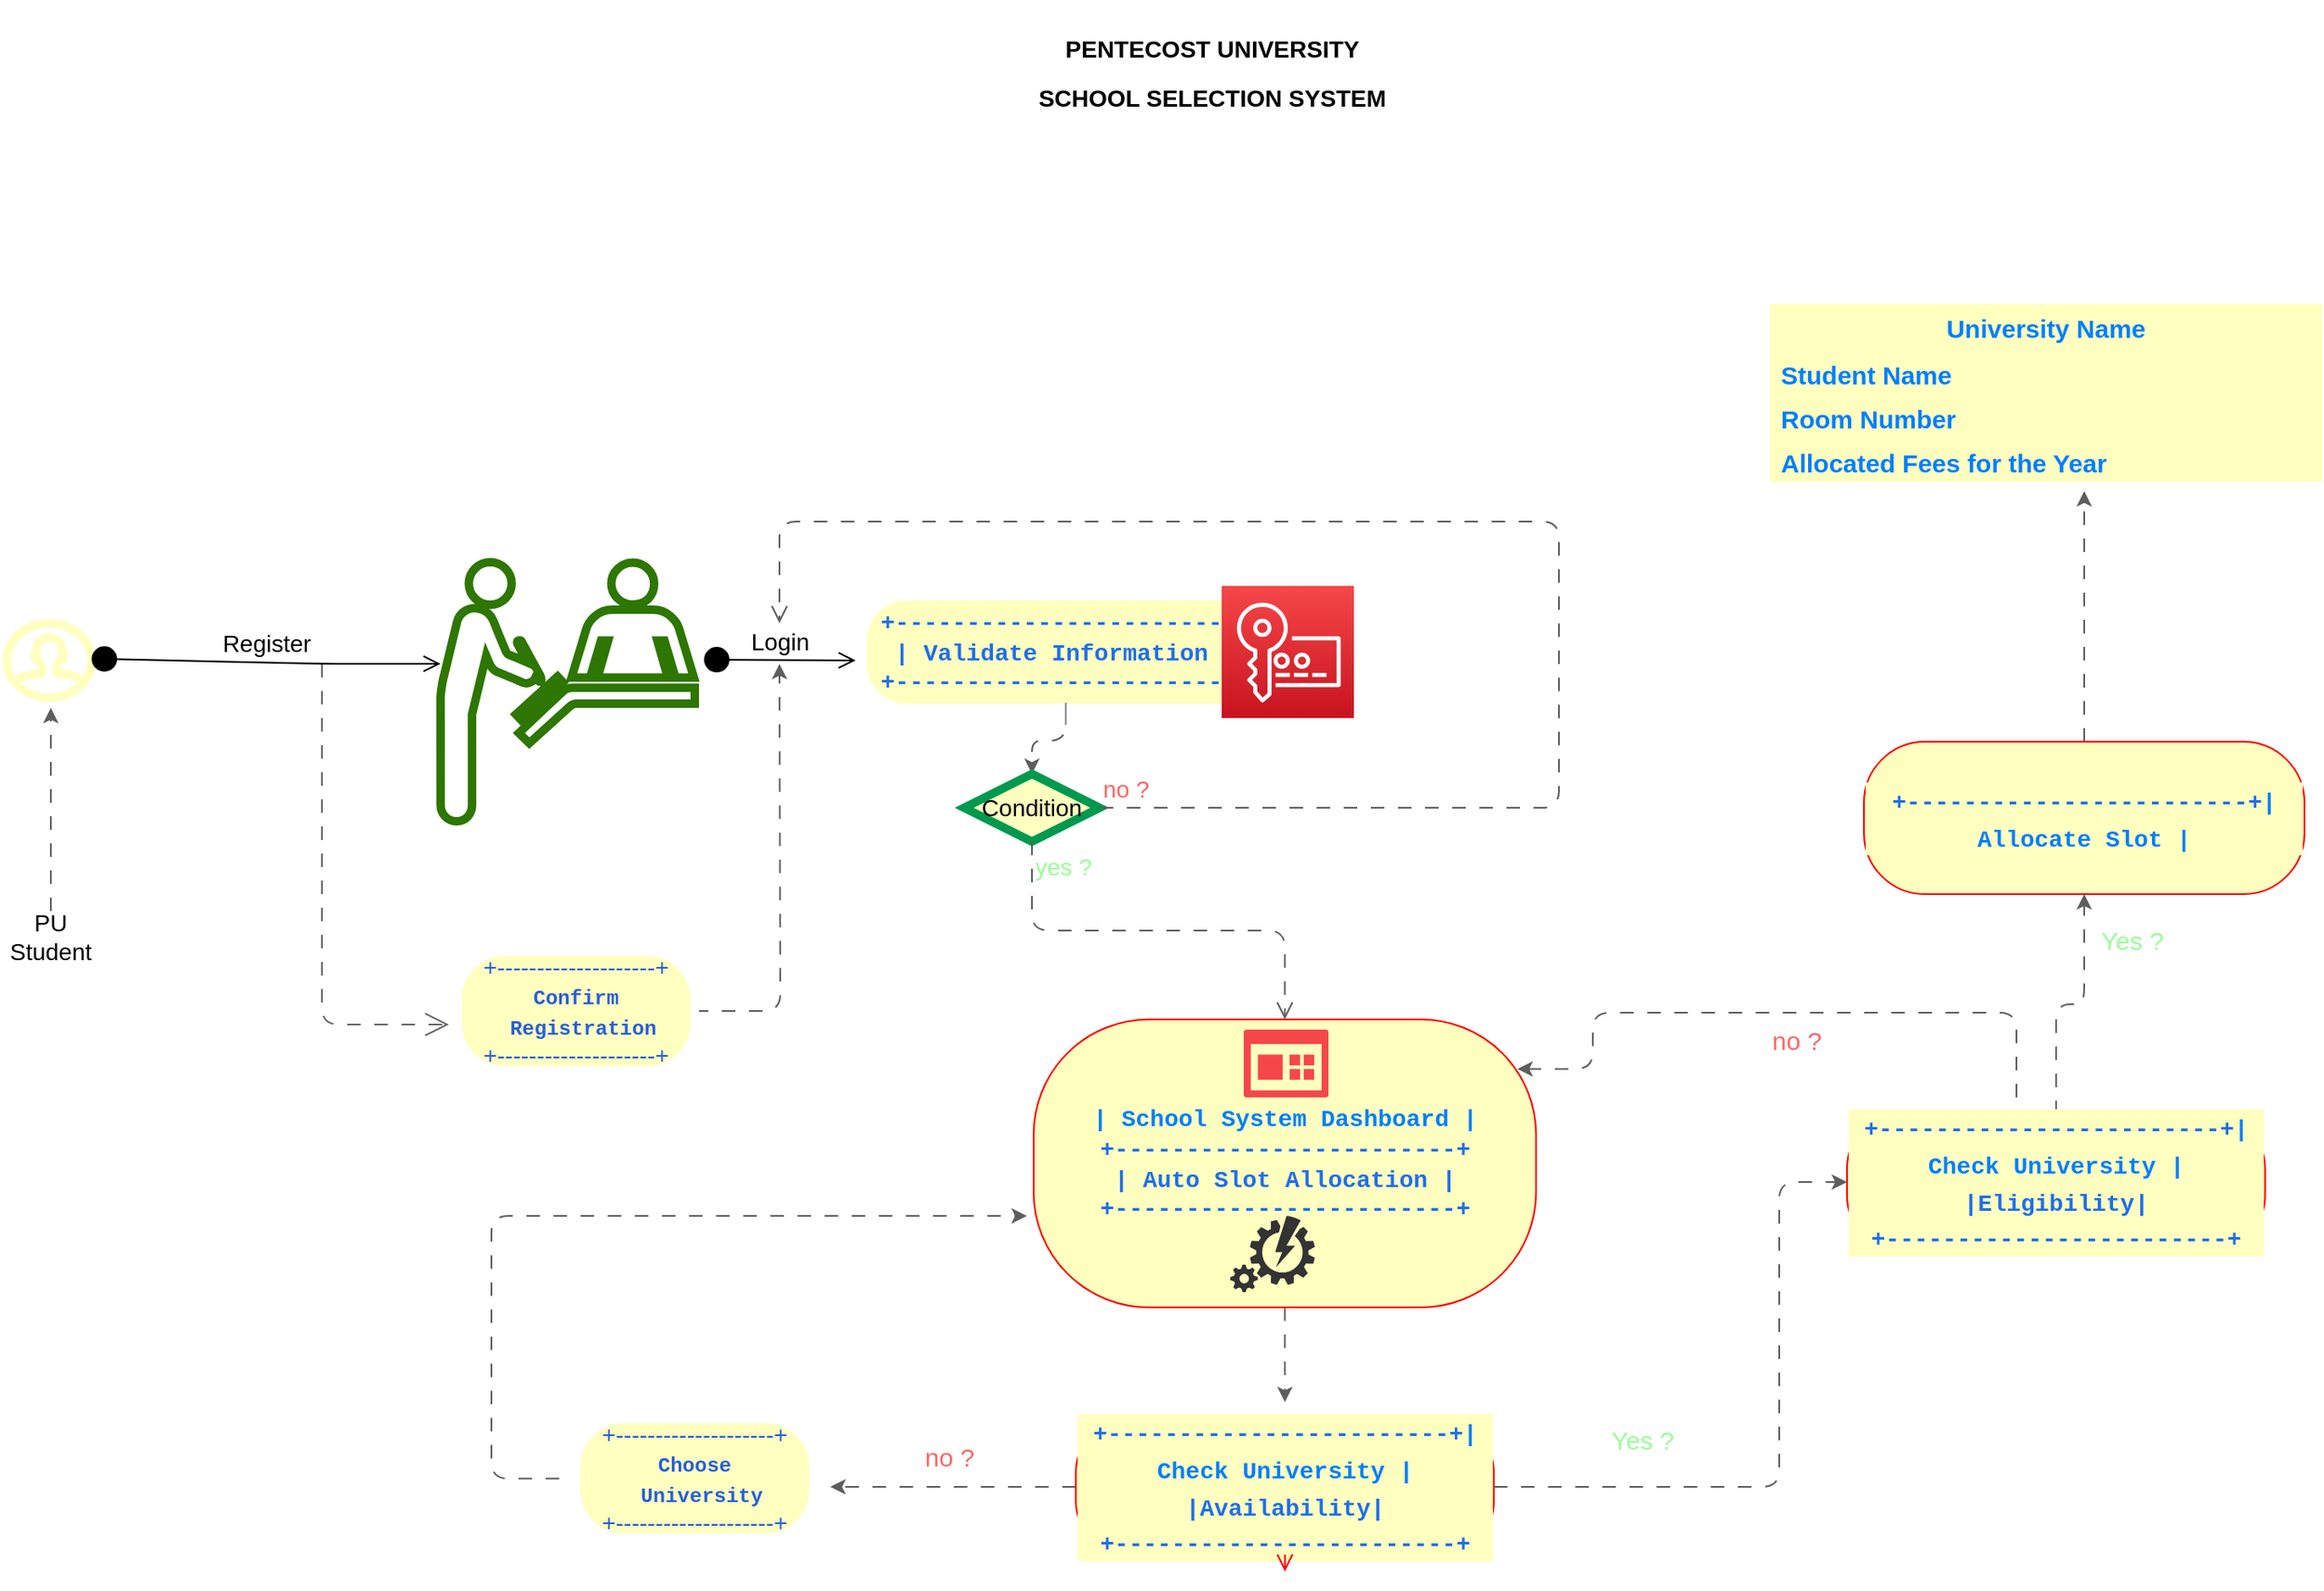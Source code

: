 <mxfile><diagram id="sklqcD0-BnL8TySdGc_m" name="Page-1"><mxGraphModel dx="1081" dy="733" grid="1" gridSize="10" guides="1" tooltips="1" connect="1" arrows="1" fold="1" page="1" pageScale="1" pageWidth="1920" pageHeight="1200" math="0" shadow="0"><root><mxCell id="0"/><mxCell id="1" parent="0"/><mxCell id="49" value="" style="endArrow=open;endFill=1;endSize=12;html=1;strokeColor=#666666;fontSize=12;fontColor=#275edd;dashed=1;dashPattern=8 8;entryX=-0.036;entryY=0.614;entryDx=0;entryDy=0;entryPerimeter=0;" parent="1" target="43" edge="1"><mxGeometry width="160" relative="1" as="geometry"><mxPoint x="435" y="412" as="sourcePoint"/><mxPoint x="435" y="582" as="targetPoint"/><Array as="points"><mxPoint x="435" y="532"/><mxPoint x="435" y="625"/></Array></mxGeometry></mxCell><mxCell id="2" value="" style="html=1;verticalLabelPosition=bottom;align=center;labelBackgroundColor=#ffffff;verticalAlign=top;strokeWidth=5;strokeColor=#FFFFC0;shadow=0;dashed=0;shape=mxgraph.ios7.icons.user;" parent="1" vertex="1"><mxGeometry x="249" y="388" width="50" height="44" as="geometry"/></mxCell><mxCell id="dS1X3YJwwDeshKh_qRhF-102" style="edgeStyle=orthogonalEdgeStyle;html=1;dashed=1;dashPattern=8 8;strokeColor=#5E5E5E;fontSize=15;fontColor=#FF6666;" parent="1" source="7" edge="1"><mxGeometry relative="1" as="geometry"><mxPoint x="275" y="438" as="targetPoint"/></mxGeometry></mxCell><mxCell id="7" value="PU Student&lt;br&gt;" style="text;html=1;strokeColor=none;fillColor=none;align=center;verticalAlign=middle;whiteSpace=wrap;rounded=0;strokeWidth=5;fontSize=14;" parent="1" vertex="1"><mxGeometry x="245" y="558" width="60" height="30" as="geometry"/></mxCell><mxCell id="8" value="" style="shape=mxgraph.signs.healthcare.registration;html=1;pointerEvents=1;fillColor=none;strokeColor=#2D7600;verticalLabelPosition=bottom;verticalAlign=top;align=center;strokeWidth=5;fontSize=14;fontColor=#ffffff;" parent="1" vertex="1"><mxGeometry x="505" y="352" width="150" height="153" as="geometry"/></mxCell><mxCell id="11" value="Register" style="html=1;verticalAlign=bottom;startArrow=circle;startFill=1;endArrow=open;startSize=6;endSize=8;fontSize=14;entryX=0;entryY=0.392;entryDx=0;entryDy=0;entryPerimeter=0;exitX=0.992;exitY=0.476;exitDx=0;exitDy=0;exitPerimeter=0;" parent="1" source="2" target="8" edge="1"><mxGeometry width="80" relative="1" as="geometry"><mxPoint x="368" y="412" as="sourcePoint"/><mxPoint x="448" y="412" as="targetPoint"/><Array as="points"><mxPoint x="435" y="412"/></Array></mxGeometry></mxCell><mxCell id="dS1X3YJwwDeshKh_qRhF-88" style="edgeStyle=orthogonalEdgeStyle;html=1;dashed=1;dashPattern=8 8;strokeColor=#5E5E5E;fontSize=15;fontColor=#FF6666;" parent="1" source="15" target="17" edge="1"><mxGeometry relative="1" as="geometry"/></mxCell><mxCell id="15" value="&lt;span style=&quot;box-sizing: border-box; color: rgb(31, 111, 235); font-weight: 700; font-family: SFMono-Regular, Menlo, Monaco, Consolas, &amp;quot;Liberation Mono&amp;quot;, &amp;quot;Courier New&amp;quot;, monospace; text-align: left;&quot; class=&quot;hljs-section&quot;&gt;&lt;br&gt;+------------------------+&lt;/span&gt;&lt;span style=&quot;color: rgb(201, 209, 217); font-family: SFMono-Regular, Menlo, Monaco, Consolas, &amp;quot;Liberation Mono&amp;quot;, &amp;quot;Courier New&amp;quot;, monospace; text-align: left; background-color: rgb(33, 34, 36);&quot;&gt;&lt;br&gt;&lt;/span&gt;&lt;span style=&quot;box-sizing: border-box; font-weight: 700; font-family: SFMono-Regular, Menlo, Monaco, Consolas, &amp;quot;Liberation Mono&amp;quot;, &amp;quot;Courier New&amp;quot;, monospace; text-align: left;&quot; class=&quot;hljs-section&quot;&gt;&lt;font color=&quot;#1f6feb&quot;&gt;|   Validate Information |&lt;br&gt;+------------------------+&lt;/font&gt;&lt;/span&gt;&lt;span style=&quot;color: rgb(201, 209, 217); font-family: SFMono-Regular, Menlo, Monaco, Consolas, &amp;quot;Liberation Mono&amp;quot;, &amp;quot;Courier New&amp;quot;, monospace; text-align: left; background-color: rgb(33, 34, 36);&quot;&gt;&lt;br&gt;&lt;/span&gt;&lt;span style=&quot;box-sizing: border-box; color: rgb(139, 148, 158); font-family: SFMono-Regular, Menlo, Monaco, Consolas, &amp;quot;Liberation Mono&amp;quot;, &amp;quot;Courier New&amp;quot;, monospace; text-align: left;&quot; class=&quot;hljs-code&quot;&gt;          |&lt;/span&gt;" style="rounded=1;whiteSpace=wrap;html=1;arcSize=40;fontColor=#000000;fillColor=#ffffc0;strokeColor=#FFFFFF;strokeWidth=5;fontSize=14;" parent="1" vertex="1"><mxGeometry x="754" y="372" width="240" height="66" as="geometry"/></mxCell><mxCell id="17" value="Condition" style="rhombus;whiteSpace=wrap;html=1;fillColor=#ffffc0;strokeColor=#00994D;strokeWidth=5;fontSize=14;" parent="1" vertex="1"><mxGeometry x="814" y="477" width="80" height="40" as="geometry"/></mxCell><mxCell id="18" value="&lt;font color=&quot;#ff6666&quot;&gt;no ?&lt;/font&gt;" style="edgeStyle=orthogonalEdgeStyle;html=1;align=left;verticalAlign=bottom;endArrow=open;endSize=8;strokeColor=#5E5E5E;fontSize=14;fillColor=#a20025;dashed=1;dashPattern=8 8;" parent="1" source="17" edge="1"><mxGeometry x="-1" relative="1" as="geometry"><mxPoint x="705" y="388" as="targetPoint"/><Array as="points"><mxPoint x="1165" y="497"/><mxPoint x="1165" y="328"/><mxPoint x="705" y="328"/></Array></mxGeometry></mxCell><mxCell id="19" value="&lt;font color=&quot;#99ff99&quot;&gt;yes ?&lt;br&gt;&lt;/font&gt;" style="edgeStyle=orthogonalEdgeStyle;html=1;align=left;verticalAlign=top;endArrow=open;endSize=8;strokeColor=#5E5E5E;fontSize=14;dashed=1;dashPattern=8 8;" parent="1" source="17" target="38" edge="1"><mxGeometry x="-1" relative="1" as="geometry"><mxPoint x="854" y="577" as="targetPoint"/></mxGeometry></mxCell><mxCell id="21" value="Login" style="html=1;verticalAlign=bottom;startArrow=circle;startFill=1;endArrow=open;startSize=6;endSize=8;fontSize=14;" parent="1" edge="1"><mxGeometry width="80" relative="1" as="geometry"><mxPoint x="660" y="409.5" as="sourcePoint"/><mxPoint x="750" y="410" as="targetPoint"/></mxGeometry></mxCell><mxCell id="22" value="&lt;span style=&quot;font-size: 14px;&quot;&gt;PENTECOST UNIVERSITY&lt;/span&gt;&lt;br style=&quot;font-size: 14px;&quot;&gt;&lt;span style=&quot;font-size: 14px;&quot;&gt;SCHOOL SELECTION SYSTEM&lt;/span&gt;" style="text;strokeColor=none;fillColor=none;html=1;fontSize=24;fontStyle=1;verticalAlign=middle;align=center;dashed=1;strokeWidth=5;" parent="1" vertex="1"><mxGeometry x="815" y="20" width="290" height="80" as="geometry"/></mxCell><mxCell id="dS1X3YJwwDeshKh_qRhF-64" style="edgeStyle=orthogonalEdgeStyle;html=1;dashed=1;dashPattern=8 8;strokeColor=#5E5E5E;fontSize=18;fontColor=#FFFFFF;" parent="1" source="38" edge="1"><mxGeometry relative="1" as="geometry"><mxPoint x="1003.294" y="848" as="targetPoint"/></mxGeometry></mxCell><mxCell id="38" value="&lt;span style=&quot;box-sizing: border-box; color: rgb(31, 111, 235); font-weight: 700; font-family: SFMono-Regular, Menlo, Monaco, Consolas, &amp;quot;Liberation Mono&amp;quot;, &amp;quot;Courier New&amp;quot;, monospace; text-align: left;&quot; class=&quot;hljs-section&quot;&gt;&lt;b style=&quot;color: rgb(0, 0, 0);&quot;&gt;&lt;font color=&quot;#007fff&quot;&gt;| School System Dashboard |&lt;br&gt;&lt;/font&gt;&lt;/b&gt;+------------------------+&lt;/span&gt;&lt;span style=&quot;font-family: SFMono-Regular, Menlo, Monaco, Consolas, &amp;quot;Liberation Mono&amp;quot;, &amp;quot;Courier New&amp;quot;, monospace; text-align: left;&quot;&gt;&lt;br&gt;&lt;/span&gt;&lt;span style=&quot;box-sizing: border-box; color: rgb(31, 111, 235); font-weight: 700; font-family: SFMono-Regular, Menlo, Monaco, Consolas, &amp;quot;Liberation Mono&amp;quot;, &amp;quot;Courier New&amp;quot;, monospace; text-align: left;&quot; class=&quot;hljs-section&quot;&gt;| Auto Slot Allocation      |&lt;br&gt;+------------------------+&lt;/span&gt;" style="rounded=1;whiteSpace=wrap;html=1;arcSize=40;fontColor=#000000;fillColor=#FFFFC0;strokeColor=#ff0000;strokeWidth=1;fontSize=14;movable=1;resizable=1;rotatable=1;deletable=1;editable=1;connectable=1;" parent="1" vertex="1"><mxGeometry x="855" y="622" width="296.5" height="170" as="geometry"/></mxCell><mxCell id="52" style="edgeStyle=orthogonalEdgeStyle;html=1;dashed=1;dashPattern=8 8;strokeColor=#5E5E5E;fontSize=12;fontColor=#275edd;" parent="1" source="43" edge="1"><mxGeometry relative="1" as="geometry"><mxPoint x="705" y="412" as="targetPoint"/></mxGeometry></mxCell><mxCell id="43" value="&lt;font color=&quot;#275edd&quot;&gt;+--------------------+&lt;br&gt;&lt;font style=&quot;font-family: SFMono-Regular, Menlo, Monaco, Consolas, &amp;quot;Liberation Mono&amp;quot;, &amp;quot;Courier New&amp;quot;, monospace; font-weight: 700; text-align: left; font-size: 12px;&quot;&gt;Confirm&lt;br&gt;&amp;nbsp; Registration&lt;/font&gt;&lt;span style=&quot;font-family: SFMono-Regular, Menlo, Monaco, Consolas, &amp;quot;Liberation Mono&amp;quot;, &amp;quot;Courier New&amp;quot;, monospace; font-weight: 700; text-align: left; font-size: 10px;&quot;&gt;&amp;nbsp;&lt;/span&gt;&lt;br&gt;+--------------------+&lt;/font&gt;" style="rounded=1;whiteSpace=wrap;html=1;arcSize=40;fontColor=#000000;fillColor=#ffffc0;strokeColor=#FFFFFF;strokeWidth=5;fontSize=14;" parent="1" vertex="1"><mxGeometry x="515" y="582" width="140" height="70" as="geometry"/></mxCell><mxCell id="dS1X3YJwwDeshKh_qRhF-74" style="edgeStyle=orthogonalEdgeStyle;html=1;dashed=1;dashPattern=8 8;strokeColor=#5E5E5E;fontSize=18;fontColor=#FFFFC0;" parent="1" source="dS1X3YJwwDeshKh_qRhF-65" edge="1"><mxGeometry relative="1" as="geometry"><mxPoint x="735" y="898" as="targetPoint"/></mxGeometry></mxCell><mxCell id="dS1X3YJwwDeshKh_qRhF-65" value="&lt;span style=&quot;color: rgb(31, 111, 235); font-family: SFMono-Regular, Menlo, Monaco, Consolas, &amp;quot;Liberation Mono&amp;quot;, &amp;quot;Courier New&amp;quot;, monospace; font-size: 14px; font-weight: 700; text-align: left;&quot;&gt;+------------------------+&lt;/span&gt;&lt;span style=&quot;font-size: 14px; background-color: rgb(42, 37, 47); font-family: SFMono-Regular, Menlo, Monaco, Consolas, &amp;quot;Liberation Mono&amp;quot;, &amp;quot;Courier New&amp;quot;, monospace; text-align: left;&quot;&gt;&lt;span style=&quot;background-color: rgb(255, 255, 192);&quot;&gt;&lt;b&gt;&lt;font color=&quot;#007fff&quot;&gt;| Check University |&lt;br&gt;&lt;/font&gt;&lt;/b&gt;&lt;/span&gt;&lt;/span&gt;&lt;span style=&quot;font-size: 14px; box-sizing: border-box; color: rgb(31, 111, 235); font-weight: 700; font-family: SFMono-Regular, Menlo, Monaco, Consolas, &amp;quot;Liberation Mono&amp;quot;, &amp;quot;Courier New&amp;quot;, monospace; text-align: left;&quot; class=&quot;hljs-section&quot;&gt;&lt;span style=&quot;background-color: rgb(255, 255, 192);&quot;&gt;|Availability|&lt;br&gt;+------------------------+&lt;/span&gt;&lt;/span&gt;" style="rounded=1;whiteSpace=wrap;html=1;arcSize=40;fontColor=#000000;fillColor=#ffffc0;strokeColor=#ff0000;labelBackgroundColor=#FFFFC0;strokeWidth=1;fontSize=18;" parent="1" vertex="1"><mxGeometry x="879.87" y="858" width="246.75" height="80" as="geometry"/></mxCell><mxCell id="dS1X3YJwwDeshKh_qRhF-77" style="edgeStyle=orthogonalEdgeStyle;html=1;dashed=1;dashPattern=8 8;strokeColor=#5E5E5E;fontSize=18;fontColor=#FFFFC0;" parent="1" source="dS1X3YJwwDeshKh_qRhF-65" edge="1"><mxGeometry relative="1" as="geometry"><mxPoint x="1335" y="718" as="targetPoint"/><Array as="points"><mxPoint x="1295" y="898"/><mxPoint x="1295" y="718"/></Array></mxGeometry></mxCell><mxCell id="dS1X3YJwwDeshKh_qRhF-66" value="" style="edgeStyle=orthogonalEdgeStyle;html=1;verticalAlign=bottom;endArrow=open;endSize=8;strokeColor=#ff0000;dashed=1;dashPattern=8 8;fontSize=18;fontColor=#FFFFFF;" parent="1" source="dS1X3YJwwDeshKh_qRhF-65" edge="1"><mxGeometry relative="1" as="geometry"><mxPoint x="1003.25" y="948" as="targetPoint"/></mxGeometry></mxCell><mxCell id="dS1X3YJwwDeshKh_qRhF-79" value="&lt;font color=&quot;#ff6666&quot; style=&quot;font-size: 15px; font-weight: normal;&quot;&gt;no ?&lt;/font&gt;" style="text;strokeColor=none;fillColor=none;html=1;fontSize=24;fontStyle=1;verticalAlign=middle;align=center;labelBackgroundColor=none;strokeWidth=1;fontColor=#fafaeb;" parent="1" vertex="1"><mxGeometry x="755" y="858" width="100" height="40" as="geometry"/></mxCell><mxCell id="dS1X3YJwwDeshKh_qRhF-82" style="edgeStyle=orthogonalEdgeStyle;html=1;dashed=1;dashPattern=8 8;strokeColor=#5E5E5E;fontSize=15;fontColor=#FF6666;" parent="1" edge="1"><mxGeometry relative="1" as="geometry"><mxPoint x="851" y="738" as="targetPoint"/><mxPoint x="591" y="893.059" as="sourcePoint"/><Array as="points"><mxPoint x="535" y="893"/><mxPoint x="535" y="738"/></Array></mxGeometry></mxCell><mxCell id="dS1X3YJwwDeshKh_qRhF-80" value="&lt;font color=&quot;#275edd&quot;&gt;+--------------------+&lt;br&gt;&lt;font style=&quot;font-family: SFMono-Regular, Menlo, Monaco, Consolas, &amp;quot;Liberation Mono&amp;quot;, &amp;quot;Courier New&amp;quot;, monospace; font-weight: 700; text-align: left; font-size: 12px;&quot;&gt;Choose&lt;br&gt;&amp;nbsp; University&lt;/font&gt;&lt;span style=&quot;font-family: SFMono-Regular, Menlo, Monaco, Consolas, &amp;quot;Liberation Mono&amp;quot;, &amp;quot;Courier New&amp;quot;, monospace; font-weight: 700; text-align: left; font-size: 10px;&quot;&gt;&amp;nbsp;&lt;/span&gt;&lt;br&gt;+--------------------+&lt;/font&gt;" style="rounded=1;whiteSpace=wrap;html=1;arcSize=40;fontColor=#000000;fillColor=#ffffc0;strokeColor=#FFFFFF;strokeWidth=5;fontSize=14;" parent="1" vertex="1"><mxGeometry x="585" y="858" width="140" height="70" as="geometry"/></mxCell><mxCell id="dS1X3YJwwDeshKh_qRhF-81" value="&lt;font color=&quot;#99ff99&quot; style=&quot;font-size: 15px; font-weight: normal;&quot;&gt;Yes ?&lt;/font&gt;" style="text;strokeColor=none;fillColor=none;html=1;fontSize=24;fontStyle=1;verticalAlign=middle;align=center;labelBackgroundColor=none;strokeWidth=1;fontColor=#fafaeb;" parent="1" vertex="1"><mxGeometry x="1164" y="848" width="100" height="40" as="geometry"/></mxCell><mxCell id="dS1X3YJwwDeshKh_qRhF-86" value="" style="sketch=0;pointerEvents=1;shadow=0;dashed=0;html=1;strokeColor=none;labelPosition=center;verticalLabelPosition=bottom;verticalAlign=top;align=center;fillColor=#F54749;shape=mxgraph.mscae.intune.dashboard;labelBackgroundColor=none;strokeWidth=1;fontSize=15;fontColor=#FF6666;" parent="1" vertex="1"><mxGeometry x="979" y="628" width="50" height="40" as="geometry"/></mxCell><mxCell id="dS1X3YJwwDeshKh_qRhF-87" value="" style="verticalLabelPosition=bottom;html=1;verticalAlign=top;align=center;strokeColor=none;fillColor=#333333;shape=mxgraph.azure.automation;pointerEvents=1;labelBackgroundColor=none;strokeWidth=1;fontSize=15;fontColor=#FF6666;" parent="1" vertex="1"><mxGeometry x="971" y="738" width="50" height="45" as="geometry"/></mxCell><mxCell id="dS1X3YJwwDeshKh_qRhF-89" value="" style="sketch=0;points=[[0,0,0],[0.25,0,0],[0.5,0,0],[0.75,0,0],[1,0,0],[0,1,0],[0.25,1,0],[0.5,1,0],[0.75,1,0],[1,1,0],[0,0.25,0],[0,0.5,0],[0,0.75,0],[1,0.25,0],[1,0.5,0],[1,0.75,0]];outlineConnect=0;fontColor=#232F3E;gradientColor=#F54749;gradientDirection=north;fillColor=#C7131F;strokeColor=#ffffff;dashed=0;verticalLabelPosition=bottom;verticalAlign=top;align=center;html=1;fontSize=12;fontStyle=0;aspect=fixed;shape=mxgraph.aws4.resourceIcon;resIcon=mxgraph.aws4.key_management_service;labelBackgroundColor=none;strokeWidth=1;" parent="1" vertex="1"><mxGeometry x="966" y="366" width="78" height="78" as="geometry"/></mxCell><mxCell id="dS1X3YJwwDeshKh_qRhF-97" value="" style="edgeStyle=orthogonalEdgeStyle;html=1;dashed=1;dashPattern=8 8;strokeColor=#5E5E5E;fontSize=15;fontColor=#FF6666;" parent="1" source="dS1X3YJwwDeshKh_qRhF-91" target="dS1X3YJwwDeshKh_qRhF-96" edge="1"><mxGeometry relative="1" as="geometry"/></mxCell><mxCell id="dS1X3YJwwDeshKh_qRhF-100" style="edgeStyle=orthogonalEdgeStyle;html=1;dashed=1;dashPattern=8 8;strokeColor=#5E5E5E;fontSize=15;fontColor=#FF6666;entryX=0.963;entryY=0.172;entryDx=0;entryDy=0;entryPerimeter=0;" parent="1" target="38" edge="1"><mxGeometry relative="1" as="geometry"><mxPoint x="1185" y="628" as="targetPoint"/><mxPoint x="1435" y="668" as="sourcePoint"/><Array as="points"><mxPoint x="1435" y="618"/><mxPoint x="1185" y="618"/><mxPoint x="1185" y="651"/></Array></mxGeometry></mxCell><mxCell id="dS1X3YJwwDeshKh_qRhF-91" value="&lt;span style=&quot;color: rgb(31, 111, 235); font-family: SFMono-Regular, Menlo, Monaco, Consolas, &amp;quot;Liberation Mono&amp;quot;, &amp;quot;Courier New&amp;quot;, monospace; font-size: 14px; font-weight: 700; text-align: left;&quot;&gt;+------------------------+&lt;/span&gt;&lt;span style=&quot;font-size: 14px; background-color: rgb(42, 37, 47); font-family: SFMono-Regular, Menlo, Monaco, Consolas, &amp;quot;Liberation Mono&amp;quot;, &amp;quot;Courier New&amp;quot;, monospace; text-align: left;&quot;&gt;&lt;span style=&quot;background-color: rgb(255, 255, 192);&quot;&gt;&lt;b&gt;&lt;font color=&quot;#007fff&quot;&gt;| Check University |&lt;br&gt;&lt;/font&gt;&lt;/b&gt;&lt;/span&gt;&lt;/span&gt;&lt;span style=&quot;font-size: 14px; box-sizing: border-box; color: rgb(31, 111, 235); font-weight: 700; font-family: SFMono-Regular, Menlo, Monaco, Consolas, &amp;quot;Liberation Mono&amp;quot;, &amp;quot;Courier New&amp;quot;, monospace; text-align: left;&quot; class=&quot;hljs-section&quot;&gt;&lt;span style=&quot;background-color: rgb(255, 255, 192);&quot;&gt;|Eligibility|&lt;br&gt;+------------------------+&lt;/span&gt;&lt;/span&gt;" style="rounded=1;whiteSpace=wrap;html=1;arcSize=40;fontColor=#000000;fillColor=#ffffc0;strokeColor=#ff0000;labelBackgroundColor=#FFFFC0;strokeWidth=1;fontSize=18;" parent="1" vertex="1"><mxGeometry x="1335" y="678" width="246.75" height="80" as="geometry"/></mxCell><mxCell id="dS1X3YJwwDeshKh_qRhF-107" style="edgeStyle=orthogonalEdgeStyle;html=1;dashed=1;dashPattern=8 8;strokeColor=#5E5E5E;fontSize=15;fontColor=#FF6666;" parent="1" source="dS1X3YJwwDeshKh_qRhF-96" edge="1"><mxGeometry relative="1" as="geometry"><mxPoint x="1475" y="310" as="targetPoint"/></mxGeometry></mxCell><mxCell id="dS1X3YJwwDeshKh_qRhF-96" value="&lt;span style=&quot;color: rgb(31, 111, 235); font-family: SFMono-Regular, Menlo, Monaco, Consolas, &amp;quot;Liberation Mono&amp;quot;, &amp;quot;Courier New&amp;quot;, monospace; font-size: 14px; font-weight: 700; text-align: left;&quot;&gt;+------------------------+&lt;/span&gt;&lt;span style=&quot;font-size: 14px; background-color: rgb(42, 37, 47); font-family: SFMono-Regular, Menlo, Monaco, Consolas, &amp;quot;Liberation Mono&amp;quot;, &amp;quot;Courier New&amp;quot;, monospace; text-align: left;&quot;&gt;&lt;span style=&quot;background-color: rgb(255, 255, 192);&quot;&gt;&lt;b&gt;&lt;font color=&quot;#007fff&quot;&gt;| Allocate Slot |&lt;br&gt;&lt;/font&gt;&lt;/b&gt;&lt;/span&gt;&lt;/span&gt;" style="whiteSpace=wrap;html=1;fontSize=18;fillColor=#ffffc0;strokeColor=#ff0000;fontColor=#000000;rounded=1;arcSize=40;labelBackgroundColor=#FFFFC0;strokeWidth=1;" parent="1" vertex="1"><mxGeometry x="1345" y="458" width="259.99" height="90" as="geometry"/></mxCell><mxCell id="dS1X3YJwwDeshKh_qRhF-98" value="&lt;font color=&quot;#99ff99&quot; style=&quot;font-size: 15px; font-weight: normal;&quot;&gt;Yes ?&lt;/font&gt;" style="text;strokeColor=none;fillColor=none;html=1;fontSize=24;fontStyle=1;verticalAlign=middle;align=center;labelBackgroundColor=none;strokeWidth=1;fontColor=#fafaeb;" parent="1" vertex="1"><mxGeometry x="1475" y="553" width="56.75" height="40" as="geometry"/></mxCell><mxCell id="dS1X3YJwwDeshKh_qRhF-101" value="&lt;font color=&quot;#ff6666&quot; style=&quot;font-size: 15px; font-weight: normal;&quot;&gt;no ?&lt;/font&gt;" style="text;strokeColor=none;fillColor=none;html=1;fontSize=24;fontStyle=1;verticalAlign=middle;align=center;labelBackgroundColor=none;strokeWidth=1;fontColor=#fafaeb;" parent="1" vertex="1"><mxGeometry x="1255" y="612" width="100" height="40" as="geometry"/></mxCell><mxCell id="dS1X3YJwwDeshKh_qRhF-103" value="University Name" style="swimlane;fontStyle=1;childLayout=stackLayout;horizontal=1;startSize=26;fillColor=#FFFFC0;horizontalStack=0;resizeParent=1;resizeParentMax=0;resizeLast=0;collapsible=1;marginBottom=0;labelBackgroundColor=none;strokeColor=#FFFFC0;strokeWidth=1;fontSize=15;fontColor=#007FFF;" parent="1" vertex="1"><mxGeometry x="1290" y="200" width="325" height="104" as="geometry"/></mxCell><mxCell id="dS1X3YJwwDeshKh_qRhF-104" value="Student Name" style="text;strokeColor=none;fillColor=#FFFFC0;align=left;verticalAlign=top;spacingLeft=4;spacingRight=4;overflow=hidden;rotatable=0;points=[[0,0.5],[1,0.5]];portConstraint=eastwest;labelBackgroundColor=none;strokeWidth=1;fontSize=15;fontColor=#007FFF;fontStyle=1" parent="dS1X3YJwwDeshKh_qRhF-103" vertex="1"><mxGeometry y="26" width="325" height="26" as="geometry"/></mxCell><mxCell id="dS1X3YJwwDeshKh_qRhF-105" value="Room Number" style="text;strokeColor=none;fillColor=#FFFFC0;align=left;verticalAlign=top;spacingLeft=4;spacingRight=4;overflow=hidden;rotatable=0;points=[[0,0.5],[1,0.5]];portConstraint=eastwest;labelBackgroundColor=none;strokeWidth=1;fontSize=15;fontColor=#007FFF;fontStyle=1" parent="dS1X3YJwwDeshKh_qRhF-103" vertex="1"><mxGeometry y="52" width="325" height="26" as="geometry"/></mxCell><mxCell id="dS1X3YJwwDeshKh_qRhF-106" value="Allocated Fees for the Year" style="text;strokeColor=none;fillColor=#FFFFC0;align=left;verticalAlign=top;spacingLeft=4;spacingRight=4;overflow=hidden;rotatable=0;points=[[0,0.5],[1,0.5]];portConstraint=eastwest;labelBackgroundColor=none;strokeWidth=1;fontSize=15;fontColor=#007FFF;fontStyle=1" parent="dS1X3YJwwDeshKh_qRhF-103" vertex="1"><mxGeometry y="78" width="325" height="26" as="geometry"/></mxCell></root></mxGraphModel></diagram><diagram id="nlHrhqEZXHElEwFSsJ6O" name="Page-2"><mxGraphModel dx="1386" dy="733" grid="1" gridSize="10" guides="1" tooltips="1" connect="1" arrows="1" fold="1" page="1" pageScale="1" pageWidth="1920" pageHeight="1200" math="0" shadow="0"><root><mxCell id="0"/><mxCell id="1" parent="0"/><mxCell id="2LE40x0W0pQmanTA2nhJ-12" value="Class SCHOOL_SYSTEM" style="swimlane;whiteSpace=wrap;html=1;labelBackgroundColor=none;strokeColor=#005700;strokeWidth=1;fontSize=15;fontColor=#ffffff;fillColor=#008a00;align=left;movable=1;resizable=1;rotatable=1;deletable=1;editable=1;connectable=1;" vertex="1" parent="1"><mxGeometry x="80" y="110" width="460" height="170" as="geometry"/></mxCell><mxCell id="2LE40x0W0pQmanTA2nhJ-14" value="&lt;span style=&quot;box-sizing: border-box; font-family: SFMono-Regular, Menlo, Monaco, Consolas, &amp;quot;Liberation Mono&amp;quot;, &amp;quot;Courier New&amp;quot;, monospace; font-size: 14px;&quot; class=&quot;hljs-code&quot;&gt;+-------------------------------------+&lt;/span&gt;&lt;span style=&quot;font-family: SFMono-Regular, Menlo, Monaco, Consolas, &amp;quot;Liberation Mono&amp;quot;, &amp;quot;Courier New&amp;quot;, monospace; font-size: 14px;&quot;&gt;&lt;br&gt;&lt;/span&gt;&lt;span style=&quot;font-family: SFMono-Regular, Menlo, Monaco, Consolas, &amp;quot;Liberation Mono&amp;quot;, &amp;quot;Courier New&amp;quot;, monospace; font-size: 14px;&quot;&gt;| - universities: University[]         |&lt;br&gt;&lt;/span&gt;&lt;span style=&quot;box-sizing: border-box; font-family: SFMono-Regular, Menlo, Monaco, Consolas, &amp;quot;Liberation Mono&amp;quot;, &amp;quot;Courier New&amp;quot;, monospace; font-size: 14px;&quot; class=&quot;hljs-code&quot;&gt;+-------------------------------------+&lt;/span&gt;&lt;span style=&quot;font-family: SFMono-Regular, Menlo, Monaco, Consolas, &amp;quot;Liberation Mono&amp;quot;, &amp;quot;Courier New&amp;quot;, monospace; font-size: 14px;&quot;&gt;&lt;br&gt;| + addUniversity(university: University): void |&lt;br&gt;| + removeUniversity(university: University): void |&lt;br&gt;&lt;/span&gt;&lt;span style=&quot;box-sizing: border-box; font-family: SFMono-Regular, Menlo, Monaco, Consolas, &amp;quot;Liberation Mono&amp;quot;, &amp;quot;Courier New&amp;quot;, monospace; font-size: 14px;&quot; class=&quot;hljs-section&quot;&gt;&lt;font color=&quot;#1f6feb&quot;&gt;&lt;b&gt;| + allocateSlot(student: Student): void |&lt;br&gt;+-------------------------------------+&lt;/b&gt;&lt;/font&gt;&lt;/span&gt;" style="text;html=1;align=left;verticalAlign=middle;resizable=1;points=[];autosize=1;strokeColor=none;fillColor=none;fontSize=15;fontColor=#FFFFFF;movable=1;rotatable=1;deletable=1;editable=1;connectable=1;" vertex="1" parent="2LE40x0W0pQmanTA2nhJ-12"><mxGeometry y="10" width="460" height="150" as="geometry"/></mxCell><mxCell id="2LE40x0W0pQmanTA2nhJ-17" value="&lt;span style=&quot;border-color: rgb(0, 0, 0); font-style: normal; font-variant-ligatures: normal; font-variant-caps: normal; font-weight: 700; letter-spacing: normal; orphans: 2; text-align: left; text-indent: 0px; text-transform: none; widows: 2; word-spacing: 0px; -webkit-text-stroke-width: 0px; text-decoration-thickness: initial; text-decoration-style: initial; text-decoration-color: initial; box-sizing: border-box; color: rgb(31, 111, 235); font-family: SFMono-Regular, Menlo, Monaco, Consolas, &amp;quot;Liberation Mono&amp;quot;, &amp;quot;Courier New&amp;quot;, monospace; font-size: 14px;&quot; class=&quot;hljs-section&quot;&gt;+-------------------------------------+&lt;/span&gt;&lt;span style=&quot;border-color: rgb(0, 0, 0); font-style: normal; font-variant-ligatures: normal; font-variant-caps: normal; letter-spacing: normal; orphans: 2; text-align: left; text-indent: 0px; text-transform: none; widows: 2; word-spacing: 0px; -webkit-text-stroke-width: 0px; text-decoration-thickness: initial; text-decoration-style: initial; text-decoration-color: initial; color: rgb(201, 209, 217); font-family: SFMono-Regular, Menlo, Monaco, Consolas, &amp;quot;Liberation Mono&amp;quot;, &amp;quot;Courier New&amp;quot;, monospace; font-size: 14px; font-weight: 400; float: none; display: inline !important;&quot;&gt;&lt;br style=&quot;border-color: rgb(0, 0, 0);&quot;&gt;| - name: String |&lt;br style=&quot;border-color: rgb(0, 0, 0);&quot;&gt;| - grade: char |&lt;br style=&quot;border-color: rgb(0, 0, 0);&quot;&gt;| - capacity: int |&lt;br style=&quot;border-color: rgb(0, 0, 0);&quot;&gt;| - slotsFilled: int |&lt;br style=&quot;border-color: rgb(0, 0, 0);&quot;&gt;| - students: Student[] |&lt;br style=&quot;border-color: rgb(0, 0, 0);&quot;&gt;&lt;/span&gt;&lt;span style=&quot;border-color: rgb(0, 0, 0); font-style: normal; font-variant-ligatures: normal; font-variant-caps: normal; letter-spacing: normal; orphans: 2; text-align: left; text-indent: 0px; text-transform: none; widows: 2; word-spacing: 0px; -webkit-text-stroke-width: 0px; text-decoration-thickness: initial; text-decoration-style: initial; text-decoration-color: initial; box-sizing: border-box; color: rgb(139, 148, 158); font-family: SFMono-Regular, Menlo, Monaco, Consolas, &amp;quot;Liberation Mono&amp;quot;, &amp;quot;Courier New&amp;quot;, monospace; font-size: 14px; font-weight: 400;&quot; class=&quot;hljs-code&quot;&gt;+-------------------------------------+&lt;/span&gt;&lt;span style=&quot;border-color: rgb(0, 0, 0); font-style: normal; font-variant-ligatures: normal; font-variant-caps: normal; letter-spacing: normal; orphans: 2; text-align: left; text-indent: 0px; text-transform: none; widows: 2; word-spacing: 0px; -webkit-text-stroke-width: 0px; text-decoration-thickness: initial; text-decoration-style: initial; text-decoration-color: initial; color: rgb(201, 209, 217); font-family: SFMono-Regular, Menlo, Monaco, Consolas, &amp;quot;Liberation Mono&amp;quot;, &amp;quot;Courier New&amp;quot;, monospace; font-size: 14px; font-weight: 400; float: none; display: inline !important;&quot;&gt;&lt;br style=&quot;border-color: rgb(0, 0, 0);&quot;&gt;| + University(name: String, grade: char, capacity: int) |&lt;br style=&quot;border-color: rgb(0, 0, 0);&quot;&gt;| + getName(): String |&lt;br style=&quot;border-color: rgb(0, 0, 0);&quot;&gt;| + getGrade(): char |&lt;br style=&quot;border-color: rgb(0, 0, 0);&quot;&gt;| + getCapacity(): int |&lt;br style=&quot;border-color: rgb(0, 0, 0);&quot;&gt;| + getSlotsFilled(): int |&lt;br style=&quot;border-color: rgb(0, 0, 0);&quot;&gt;| + addStudent(student: Student): void |&lt;br style=&quot;border-color: rgb(0, 0, 0);&quot;&gt;| + removeStudent(student: Student): void |&lt;br style=&quot;border-color: rgb(0, 0, 0);&quot;&gt;&lt;/span&gt;&lt;span style=&quot;border-color: rgb(0, 0, 0); font-style: normal; font-variant-ligatures: normal; font-variant-caps: normal; font-weight: 700; letter-spacing: normal; orphans: 2; text-align: left; text-indent: 0px; text-transform: none; widows: 2; word-spacing: 0px; -webkit-text-stroke-width: 0px; text-decoration-thickness: initial; text-decoration-style: initial; text-decoration-color: initial; box-sizing: border-box; font-family: SFMono-Regular, Menlo, Monaco, Consolas, &amp;quot;Liberation Mono&amp;quot;, &amp;quot;Courier New&amp;quot;, monospace; font-size: 14px;&quot; class=&quot;hljs-section&quot;&gt;&lt;font color=&quot;#1f6feb&quot;&gt;| + isSlotAvailable(): boolean |&lt;br style=&quot;border-color: rgb(0, 0, 0);&quot;&gt;+-------------------------------------+&lt;/font&gt;&lt;/span&gt;" style="text;whiteSpace=wrap;html=1;fontSize=15;fontColor=#FFFFC0;" vertex="1" parent="1"><mxGeometry x="80" y="490" width="520" height="320" as="geometry"/></mxCell><mxCell id="2LE40x0W0pQmanTA2nhJ-18" value="Class SCHOOL_SYSTEM" style="swimlane;whiteSpace=wrap;html=1;labelBackgroundColor=none;strokeColor=#005700;strokeWidth=1;fontSize=15;fontColor=#ffffff;fillColor=#008a00;align=left;" vertex="1" parent="1"><mxGeometry x="80" y="460" width="500" height="360" as="geometry"/></mxCell><mxCell id="2LE40x0W0pQmanTA2nhJ-21" value="Class STUDENT" style="swimlane;whiteSpace=wrap;html=1;labelBackgroundColor=none;strokeColor=#005700;strokeWidth=1;fontSize=15;fontColor=#ffffff;fillColor=#008a00;align=left;movable=1;resizable=1;rotatable=1;deletable=1;editable=1;connectable=1;" vertex="1" parent="1"><mxGeometry x="835" y="110" width="530" height="280" as="geometry"/></mxCell><mxCell id="2LE40x0W0pQmanTA2nhJ-20" value="&lt;span style=&quot;box-sizing: border-box; color: rgb(139, 148, 158); font-family: SFMono-Regular, Menlo, Monaco, Consolas, &amp;quot;Liberation Mono&amp;quot;, &amp;quot;Courier New&amp;quot;, monospace; font-size: 14px; font-style: normal; font-variant-ligatures: normal; font-variant-caps: normal; font-weight: 400; letter-spacing: normal; orphans: 2; text-align: left; text-indent: 0px; text-transform: none; widows: 2; word-spacing: 0px; -webkit-text-stroke-width: 0px; text-decoration-thickness: initial; text-decoration-style: initial; text-decoration-color: initial;&quot; class=&quot;hljs-code&quot;&gt;&lt;br class=&quot;Apple-interchange-newline&quot;&gt;+-------------------------------------+&lt;/span&gt;&lt;span style=&quot;color: rgb(201, 209, 217); font-family: SFMono-Regular, Menlo, Monaco, Consolas, &amp;quot;Liberation Mono&amp;quot;, &amp;quot;Courier New&amp;quot;, monospace; font-size: 14px; font-style: normal; font-variant-ligatures: normal; font-variant-caps: normal; font-weight: 400; letter-spacing: normal; orphans: 2; text-align: left; text-indent: 0px; text-transform: none; widows: 2; word-spacing: 0px; -webkit-text-stroke-width: 0px; text-decoration-thickness: initial; text-decoration-style: initial; text-decoration-color: initial; float: none; display: inline !important;&quot;&gt;&lt;br&gt;&lt;/span&gt;&lt;span style=&quot;box-sizing: border-box; color: rgb(31, 111, 235); font-weight: 700; font-family: SFMono-Regular, Menlo, Monaco, Consolas, &amp;quot;Liberation Mono&amp;quot;, &amp;quot;Courier New&amp;quot;, monospace; font-size: 14px; font-style: normal; font-variant-ligatures: normal; font-variant-caps: normal; letter-spacing: normal; orphans: 2; text-align: left; text-indent: 0px; text-transform: none; widows: 2; word-spacing: 0px; -webkit-text-stroke-width: 0px; text-decoration-thickness: initial; text-decoration-style: initial; text-decoration-color: initial;&quot; class=&quot;hljs-section&quot;&gt;|              Student                |&lt;br&gt;+-------------------------------------+&lt;/span&gt;&lt;span style=&quot;color: rgb(201, 209, 217); font-family: SFMono-Regular, Menlo, Monaco, Consolas, &amp;quot;Liberation Mono&amp;quot;, &amp;quot;Courier New&amp;quot;, monospace; font-size: 14px; font-style: normal; font-variant-ligatures: normal; font-variant-caps: normal; font-weight: 400; letter-spacing: normal; orphans: 2; text-align: left; text-indent: 0px; text-transform: none; widows: 2; word-spacing: 0px; -webkit-text-stroke-width: 0px; text-decoration-thickness: initial; text-decoration-style: initial; text-decoration-color: initial; float: none; display: inline !important;&quot;&gt;&lt;br&gt;| - name: String                      |&lt;br&gt;| - academicResults: AcademicResult[]  |&lt;br&gt;&lt;/span&gt;&lt;span style=&quot;box-sizing: border-box; color: rgb(31, 111, 235); font-weight: 700; font-family: SFMono-Regular, Menlo, Monaco, Consolas, &amp;quot;Liberation Mono&amp;quot;, &amp;quot;Courier New&amp;quot;, monospace; font-size: 14px; font-style: normal; font-variant-ligatures: normal; font-variant-caps: normal; letter-spacing: normal; orphans: 2; text-align: left; text-indent: 0px; text-transform: none; widows: 2; word-spacing: 0px; -webkit-text-stroke-width: 0px; text-decoration-thickness: initial; text-decoration-style: initial; text-decoration-color: initial;&quot; class=&quot;hljs-section&quot;&gt;| - program: String                    |&lt;br&gt;+-------------------------------------+&lt;/span&gt;&lt;span style=&quot;color: rgb(201, 209, 217); font-family: SFMono-Regular, Menlo, Monaco, Consolas, &amp;quot;Liberation Mono&amp;quot;, &amp;quot;Courier New&amp;quot;, monospace; font-size: 14px; font-style: normal; font-variant-ligatures: normal; font-variant-caps: normal; font-weight: 400; letter-spacing: normal; orphans: 2; text-align: left; text-indent: 0px; text-transform: none; widows: 2; word-spacing: 0px; -webkit-text-stroke-width: 0px; text-decoration-thickness: initial; text-decoration-style: initial; text-decoration-color: initial; float: none; display: inline !important;&quot;&gt;&lt;br&gt;| + Student(name: String, program: String) |&lt;br&gt;| + getName(): String                  |&lt;br&gt;| + getAcademicResults(): AcademicResult[] |&lt;br&gt;| + getProgram(): String               |&lt;br&gt;&lt;/span&gt;&lt;span style=&quot;box-sizing: border-box; color: rgb(31, 111, 235); font-weight: 700; font-family: SFMono-Regular, Menlo, Monaco, Consolas, &amp;quot;Liberation Mono&amp;quot;, &amp;quot;Courier New&amp;quot;, monospace; font-size: 14px; font-style: normal; font-variant-ligatures: normal; font-variant-caps: normal; letter-spacing: normal; orphans: 2; text-align: left; text-indent: 0px; text-transform: none; widows: 2; word-spacing: 0px; -webkit-text-stroke-width: 0px; text-decoration-thickness: initial; text-decoration-style: initial; text-decoration-color: initial;&quot; class=&quot;hljs-section&quot;&gt;| + addAcademicResult(result: AcademicResult): void |&lt;br&gt;+-------------------------------------+&lt;/span&gt;" style="text;whiteSpace=wrap;html=1;fontSize=15;fontColor=#1F6FEB;" vertex="1" parent="2LE40x0W0pQmanTA2nhJ-21"><mxGeometry width="480" height="290" as="geometry"/></mxCell><mxCell id="2LE40x0W0pQmanTA2nhJ-23" value="" style="swimlane;whiteSpace=wrap;html=1;labelBackgroundColor=none;strokeColor=#005700;strokeWidth=1;fontSize=15;fontColor=#ffffff;fillColor=#008a00;align=left;movable=1;resizable=1;rotatable=1;deletable=1;editable=1;connectable=1;" vertex="1" parent="1"><mxGeometry x="820" y="460" width="530" height="280" as="geometry"/></mxCell><mxCell id="2LE40x0W0pQmanTA2nhJ-25" value="&lt;span style=&quot;border-color: rgb(0, 0, 0); font-style: normal; font-variant-ligatures: normal; font-variant-caps: normal; letter-spacing: normal; orphans: 2; text-align: left; text-indent: 0px; text-transform: none; widows: 2; word-spacing: 0px; -webkit-text-stroke-width: 0px; text-decoration-thickness: initial; text-decoration-style: initial; text-decoration-color: initial; box-sizing: border-box; color: rgb(139, 148, 158); font-family: SFMono-Regular, Menlo, Monaco, Consolas, &amp;quot;Liberation Mono&amp;quot;, &amp;quot;Courier New&amp;quot;, monospace; font-size: 14px; font-weight: 400;&quot; class=&quot;hljs-code&quot;&gt;&lt;br style=&quot;border-color: rgb(0, 0, 0);&quot; class=&quot;Apple-interchange-newline&quot;&gt;+-------------------------------------+&lt;/span&gt;&lt;span style=&quot;border-color: rgb(0, 0, 0); font-style: normal; font-variant-ligatures: normal; font-variant-caps: normal; letter-spacing: normal; orphans: 2; text-align: left; text-indent: 0px; text-transform: none; widows: 2; word-spacing: 0px; -webkit-text-stroke-width: 0px; text-decoration-thickness: initial; text-decoration-style: initial; text-decoration-color: initial; color: rgb(201, 209, 217); font-family: SFMono-Regular, Menlo, Monaco, Consolas, &amp;quot;Liberation Mono&amp;quot;, &amp;quot;Courier New&amp;quot;, monospace; font-size: 14px; font-weight: 400; float: none; display: inline !important;&quot;&gt;&lt;br style=&quot;border-color: rgb(0, 0, 0);&quot;&gt;&lt;/span&gt;&lt;span style=&quot;border-color: rgb(0, 0, 0); font-style: normal; font-variant-ligatures: normal; font-variant-caps: normal; font-weight: 700; letter-spacing: normal; orphans: 2; text-align: left; text-indent: 0px; text-transform: none; widows: 2; word-spacing: 0px; -webkit-text-stroke-width: 0px; text-decoration-thickness: initial; text-decoration-style: initial; text-decoration-color: initial; box-sizing: border-box; color: rgb(31, 111, 235); font-family: SFMono-Regular, Menlo, Monaco, Consolas, &amp;quot;Liberation Mono&amp;quot;, &amp;quot;Courier New&amp;quot;, monospace; font-size: 14px;&quot; class=&quot;hljs-section&quot;&gt;| AcademicResult |&lt;br style=&quot;border-color: rgb(0, 0, 0);&quot;&gt;+-------------------------------------+&lt;/span&gt;&lt;span style=&quot;border-color: rgb(0, 0, 0); font-style: normal; font-variant-ligatures: normal; font-variant-caps: normal; letter-spacing: normal; orphans: 2; text-align: left; text-indent: 0px; text-transform: none; widows: 2; word-spacing: 0px; -webkit-text-stroke-width: 0px; text-decoration-thickness: initial; text-decoration-style: initial; text-decoration-color: initial; color: rgb(201, 209, 217); font-family: SFMono-Regular, Menlo, Monaco, Consolas, &amp;quot;Liberation Mono&amp;quot;, &amp;quot;Courier New&amp;quot;, monospace; font-size: 14px; font-weight: 400; float: none; display: inline !important;&quot;&gt;&lt;br style=&quot;border-color: rgb(0, 0, 0);&quot;&gt;| - subject: String |&lt;br style=&quot;border-color: rgb(0, 0, 0);&quot;&gt;&lt;/span&gt;&lt;span style=&quot;border-color: rgb(0, 0, 0); font-style: normal; font-variant-ligatures: normal; font-variant-caps: normal; font-weight: 700; letter-spacing: normal; orphans: 2; text-align: left; text-indent: 0px; text-transform: none; widows: 2; word-spacing: 0px; -webkit-text-stroke-width: 0px; text-decoration-thickness: initial; text-decoration-style: initial; text-decoration-color: initial; box-sizing: border-box; color: rgb(31, 111, 235); font-family: SFMono-Regular, Menlo, Monaco, Consolas, &amp;quot;Liberation Mono&amp;quot;, &amp;quot;Courier New&amp;quot;, monospace; font-size: 14px;&quot; class=&quot;hljs-section&quot;&gt;| - grade: String |&lt;br style=&quot;border-color: rgb(0, 0, 0);&quot;&gt;+-------------------------------------+&lt;/span&gt;&lt;span style=&quot;border-color: rgb(0, 0, 0); font-style: normal; font-variant-ligatures: normal; font-variant-caps: normal; letter-spacing: normal; orphans: 2; text-align: left; text-indent: 0px; text-transform: none; widows: 2; word-spacing: 0px; -webkit-text-stroke-width: 0px; text-decoration-thickness: initial; text-decoration-style: initial; text-decoration-color: initial; color: rgb(201, 209, 217); font-family: SFMono-Regular, Menlo, Monaco, Consolas, &amp;quot;Liberation Mono&amp;quot;, &amp;quot;Courier New&amp;quot;, monospace; font-size: 14px; font-weight: 400; float: none; display: inline !important;&quot;&gt;&lt;br style=&quot;border-color: rgb(0, 0, 0);&quot;&gt;| + AcademicResult(subject: String, grade: String) |&lt;br style=&quot;border-color: rgb(0, 0, 0);&quot;&gt;| + getSubject(): String |&lt;br style=&quot;border-color: rgb(0, 0, 0);&quot;&gt;&lt;/span&gt;&lt;span style=&quot;border-color: rgb(0, 0, 0); font-style: normal; font-variant-ligatures: normal; font-variant-caps: normal; font-weight: 700; letter-spacing: normal; orphans: 2; text-align: left; text-indent: 0px; text-transform: none; widows: 2; word-spacing: 0px; -webkit-text-stroke-width: 0px; text-decoration-thickness: initial; text-decoration-style: initial; text-decoration-color: initial; box-sizing: border-box; color: rgb(31, 111, 235); font-family: SFMono-Regular, Menlo, Monaco, Consolas, &amp;quot;Liberation Mono&amp;quot;, &amp;quot;Courier New&amp;quot;, monospace; font-size: 14px;&quot; class=&quot;hljs-section&quot;&gt;| + getGrade(): String |&lt;br style=&quot;border-color: rgb(0, 0, 0);&quot;&gt;+-------------------------------------+&lt;/span&gt;&lt;span style=&quot;border-color: rgb(0, 0, 0); font-style: normal; font-variant-ligatures: normal; font-variant-caps: normal; letter-spacing: normal; orphans: 2; text-align: left; text-indent: 0px; text-transform: none; widows: 2; word-spacing: 0px; -webkit-text-stroke-width: 0px; text-decoration-thickness: initial; text-decoration-style: initial; text-decoration-color: initial; color: rgb(201, 209, 217); font-family: SFMono-Regular, Menlo, Monaco, Consolas, &amp;quot;Liberation Mono&amp;quot;, &amp;quot;Courier New&amp;quot;, monospace; font-size: 14px; font-weight: 400; background-color: rgb(33, 34, 36); float: none; display: inline !important;&quot;&gt;&lt;br style=&quot;border-color: rgb(0, 0, 0);&quot;&gt;&lt;/span&gt;" style="text;whiteSpace=wrap;html=1;fontSize=15;fontColor=#1F6FEB;" vertex="1" parent="2LE40x0W0pQmanTA2nhJ-23"><mxGeometry x="3" y="26" width="470" height="230" as="geometry"/></mxCell></root></mxGraphModel></diagram></mxfile>